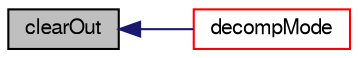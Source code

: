 digraph "clearOut"
{
  bgcolor="transparent";
  edge [fontname="FreeSans",fontsize="10",labelfontname="FreeSans",labelfontsize="10"];
  node [fontname="FreeSans",fontsize="10",shape=record];
  rankdir="LR";
  Node934 [label="clearOut",height=0.2,width=0.4,color="black", fillcolor="grey75", style="filled", fontcolor="black"];
  Node934 -> Node935 [dir="back",color="midnightblue",fontsize="10",style="solid",fontname="FreeSans"];
  Node935 [label="decompMode",height=0.2,width=0.4,color="red",URL="$a25118.html#a81849321d2821758f316e3f18dce129b"];
}
